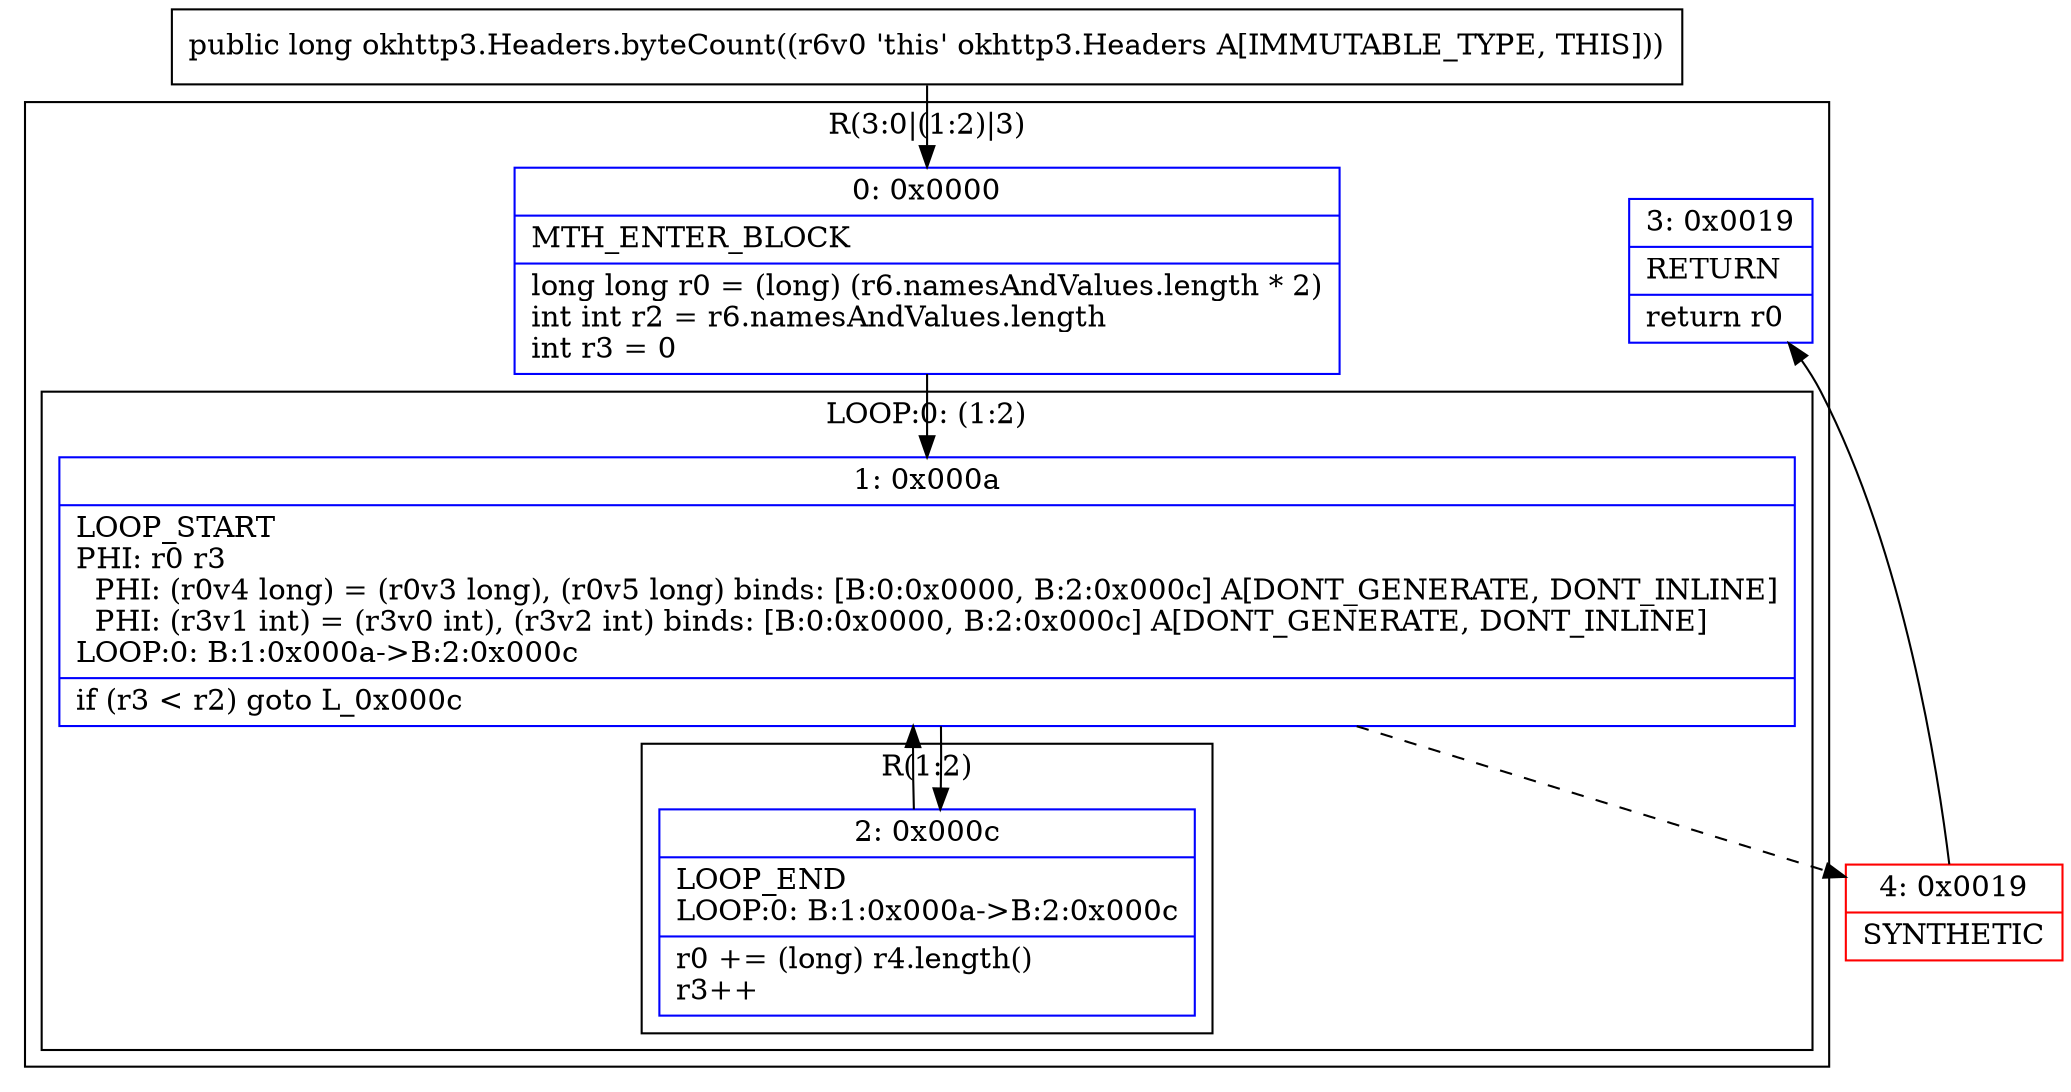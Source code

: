 digraph "CFG forokhttp3.Headers.byteCount()J" {
subgraph cluster_Region_223099134 {
label = "R(3:0|(1:2)|3)";
node [shape=record,color=blue];
Node_0 [shape=record,label="{0\:\ 0x0000|MTH_ENTER_BLOCK\l|long long r0 = (long) (r6.namesAndValues.length * 2)\lint int r2 = r6.namesAndValues.length\lint r3 = 0\l}"];
subgraph cluster_LoopRegion_668540963 {
label = "LOOP:0: (1:2)";
node [shape=record,color=blue];
Node_1 [shape=record,label="{1\:\ 0x000a|LOOP_START\lPHI: r0 r3 \l  PHI: (r0v4 long) = (r0v3 long), (r0v5 long) binds: [B:0:0x0000, B:2:0x000c] A[DONT_GENERATE, DONT_INLINE]\l  PHI: (r3v1 int) = (r3v0 int), (r3v2 int) binds: [B:0:0x0000, B:2:0x000c] A[DONT_GENERATE, DONT_INLINE]\lLOOP:0: B:1:0x000a\-\>B:2:0x000c\l|if (r3 \< r2) goto L_0x000c\l}"];
subgraph cluster_Region_1718412235 {
label = "R(1:2)";
node [shape=record,color=blue];
Node_2 [shape=record,label="{2\:\ 0x000c|LOOP_END\lLOOP:0: B:1:0x000a\-\>B:2:0x000c\l|r0 += (long) r4.length()\lr3++\l}"];
}
}
Node_3 [shape=record,label="{3\:\ 0x0019|RETURN\l|return r0\l}"];
}
Node_4 [shape=record,color=red,label="{4\:\ 0x0019|SYNTHETIC\l}"];
MethodNode[shape=record,label="{public long okhttp3.Headers.byteCount((r6v0 'this' okhttp3.Headers A[IMMUTABLE_TYPE, THIS])) }"];
MethodNode -> Node_0;
Node_0 -> Node_1;
Node_1 -> Node_2;
Node_1 -> Node_4[style=dashed];
Node_2 -> Node_1;
Node_4 -> Node_3;
}

